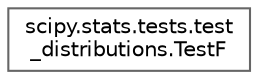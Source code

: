 digraph "Graphical Class Hierarchy"
{
 // LATEX_PDF_SIZE
  bgcolor="transparent";
  edge [fontname=Helvetica,fontsize=10,labelfontname=Helvetica,labelfontsize=10];
  node [fontname=Helvetica,fontsize=10,shape=box,height=0.2,width=0.4];
  rankdir="LR";
  Node0 [id="Node000000",label="scipy.stats.tests.test\l_distributions.TestF",height=0.2,width=0.4,color="grey40", fillcolor="white", style="filled",URL="$da/dbe/classscipy_1_1stats_1_1tests_1_1test__distributions_1_1TestF.html",tooltip=" "];
}
